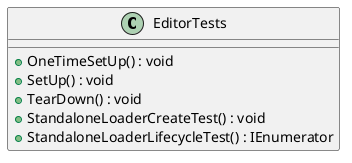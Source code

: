 @startuml
class EditorTests {
    + OneTimeSetUp() : void
    + SetUp() : void
    + TearDown() : void
    + StandaloneLoaderCreateTest() : void
    + StandaloneLoaderLifecycleTest() : IEnumerator
}
@enduml
